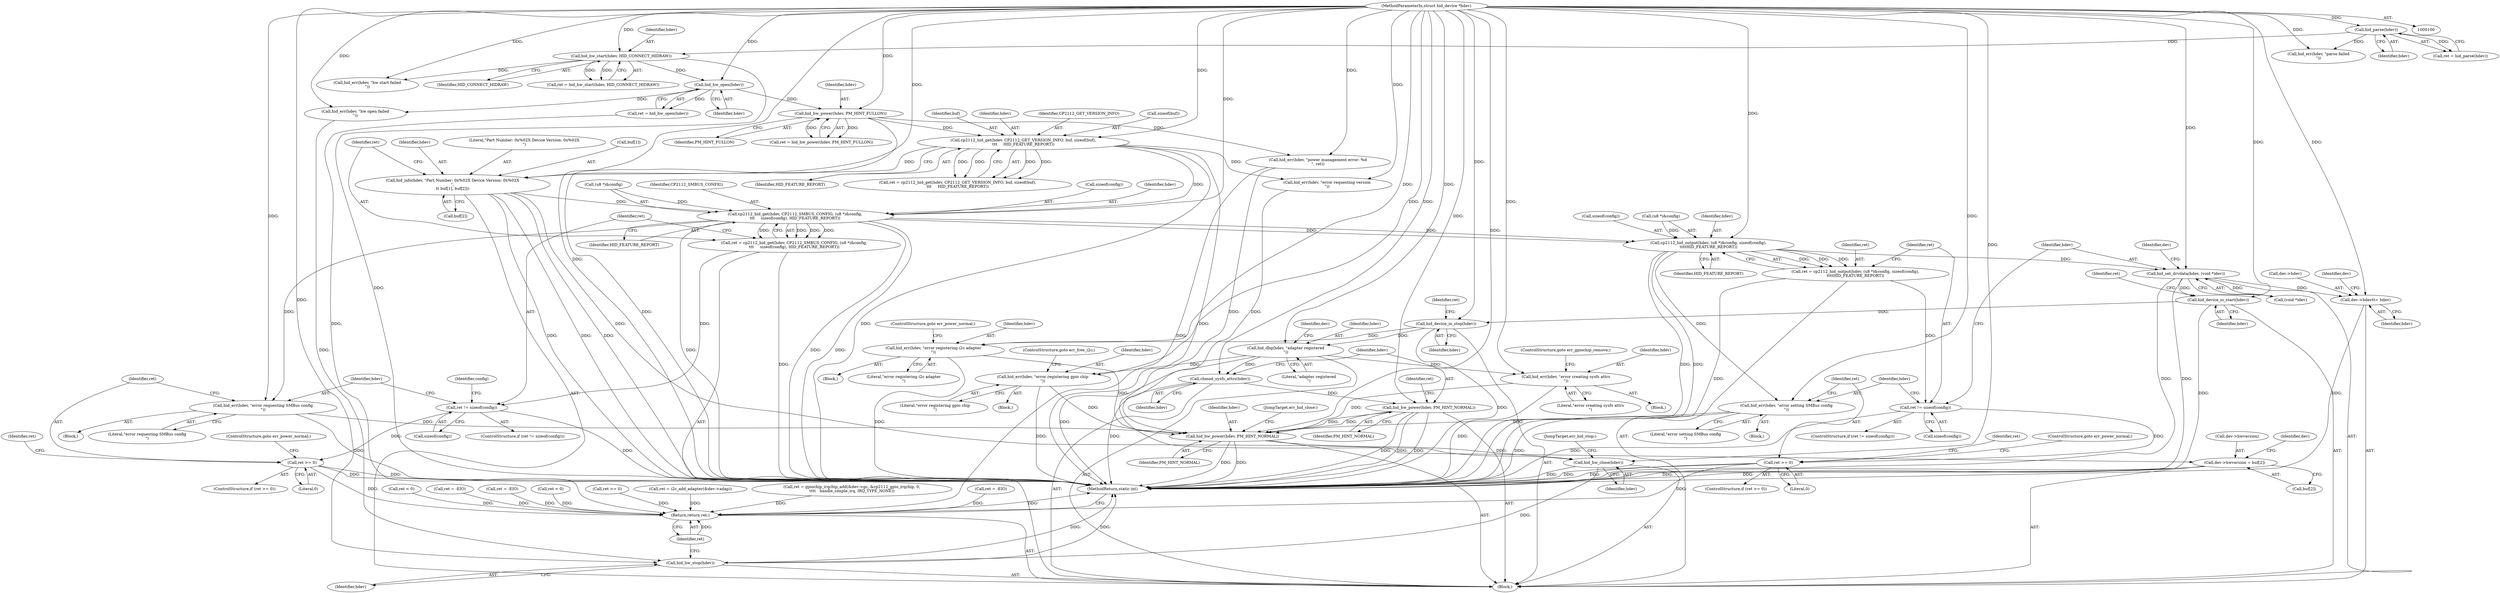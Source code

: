 digraph "0_linux_7a7b5df84b6b4e5d599c7289526eed96541a0654_3@array" {
"1000227" [label="(Call,hid_info(hdev, \"Part Number: 0x%02X Device Version: 0x%02X\n\",\n\t\t buf[1], buf[2]))"];
"1000202" [label="(Call,cp2112_hid_get(hdev, CP2112_GET_VERSION_INFO, buf, sizeof(buf),\n\t\t\t     HID_FEATURE_REPORT))"];
"1000187" [label="(Call,hid_hw_power(hdev, PM_HINT_FULLON))"];
"1000176" [label="(Call,hid_hw_open(hdev))"];
"1000163" [label="(Call,hid_hw_start(hdev, HID_CONNECT_HIDRAW))"];
"1000151" [label="(Call,hid_parse(hdev))"];
"1000101" [label="(MethodParameterIn,struct hid_device *hdev)"];
"1000238" [label="(Call,cp2112_hid_get(hdev, CP2112_SMBUS_CONFIG, (u8 *)&config,\n\t\t\t     sizeof(config), HID_FEATURE_REPORT))"];
"1000236" [label="(Call,ret = cp2112_hid_get(hdev, CP2112_SMBUS_CONFIG, (u8 *)&config,\n\t\t\t     sizeof(config), HID_FEATURE_REPORT))"];
"1000249" [label="(Call,ret != sizeof(config))"];
"1000258" [label="(Call,ret >= 0)"];
"1000561" [label="(Return,return ret;)"];
"1000254" [label="(Call,hid_err(hdev, \"error requesting SMBus config\n\"))"];
"1000552" [label="(Call,hid_hw_power(hdev, PM_HINT_NORMAL))"];
"1000556" [label="(Call,hid_hw_close(hdev))"];
"1000559" [label="(Call,hid_hw_stop(hdev))"];
"1000274" [label="(Call,cp2112_hid_output(hdev, (u8 *)&config, sizeof(config),\n\t\t\t\tHID_FEATURE_REPORT))"];
"1000272" [label="(Call,ret = cp2112_hid_output(hdev, (u8 *)&config, sizeof(config),\n\t\t\t\tHID_FEATURE_REPORT))"];
"1000284" [label="(Call,ret != sizeof(config))"];
"1000293" [label="(Call,ret >= 0)"];
"1000289" [label="(Call,hid_err(hdev, \"error setting SMBus config\n\"))"];
"1000301" [label="(Call,hid_set_drvdata(hdev, (void *)dev))"];
"1000306" [label="(Call,dev->hdev\t\t= hdev)"];
"1000374" [label="(Call,hid_device_io_start(hdev))"];
"1000383" [label="(Call,hid_device_io_stop(hdev))"];
"1000388" [label="(Call,hid_err(hdev, \"error registering i2c adapter\n\"))"];
"1000392" [label="(Call,hid_dbg(hdev, \"adapter registered\n\"))"];
"1000475" [label="(Call,hid_err(hdev, \"error registering gpio chip\n\"))"];
"1000495" [label="(Call,hid_err(hdev, \"error creating sysfs attrs\n\"))"];
"1000499" [label="(Call,chmod_sysfs_attrs(hdev))"];
"1000501" [label="(Call,hid_hw_power(hdev, PM_HINT_NORMAL))"];
"1000362" [label="(Call,dev->hwversion = buf[2])"];
"1000500" [label="(Identifier,hdev)"];
"1000249" [label="(Call,ret != sizeof(config))"];
"1000195" [label="(Call,hid_err(hdev, \"power management error: %d\n\", ret))"];
"1000228" [label="(Identifier,hdev)"];
"1000296" [label="(Call,ret = -EIO)"];
"1000272" [label="(Call,ret = cp2112_hid_output(hdev, (u8 *)&config, sizeof(config),\n\t\t\t\tHID_FEATURE_REPORT))"];
"1000282" [label="(Identifier,HID_FEATURE_REPORT)"];
"1000363" [label="(Call,dev->hwversion)"];
"1000314" [label="(Identifier,dev)"];
"1000103" [label="(Block,)"];
"1000251" [label="(Call,sizeof(config))"];
"1000386" [label="(Identifier,ret)"];
"1000300" [label="(ControlStructure,goto err_power_normal;)"];
"1000177" [label="(Identifier,hdev)"];
"1000258" [label="(Call,ret >= 0)"];
"1000497" [label="(Literal,\"error creating sysfs attrs\n\")"];
"1000478" [label="(ControlStructure,goto err_free_i2c;)"];
"1000257" [label="(ControlStructure,if (ret >= 0))"];
"1000239" [label="(Identifier,hdev)"];
"1000169" [label="(Call,hid_err(hdev, \"hw start failed\n\"))"];
"1000471" [label="(Call,ret < 0)"];
"1000280" [label="(Call,sizeof(config))"];
"1000297" [label="(Identifier,ret)"];
"1000394" [label="(Literal,\"adapter registered\n\")"];
"1000276" [label="(Call,(u8 *)&config)"];
"1000189" [label="(Identifier,PM_HINT_FULLON)"];
"1000560" [label="(Identifier,hdev)"];
"1000241" [label="(Call,(u8 *)&config)"];
"1000236" [label="(Call,ret = cp2112_hid_get(hdev, CP2112_SMBUS_CONFIG, (u8 *)&config,\n\t\t\t     sizeof(config), HID_FEATURE_REPORT))"];
"1000393" [label="(Identifier,hdev)"];
"1000392" [label="(Call,hid_dbg(hdev, \"adapter registered\n\"))"];
"1000181" [label="(Call,hid_err(hdev, \"hw open failed\n\"))"];
"1000302" [label="(Identifier,hdev)"];
"1000477" [label="(Literal,\"error registering gpio chip\n\")"];
"1000502" [label="(Identifier,hdev)"];
"1000391" [label="(ControlStructure,goto err_power_normal;)"];
"1000259" [label="(Identifier,ret)"];
"1000101" [label="(MethodParameterIn,struct hid_device *hdev)"];
"1000555" [label="(JumpTarget,err_hid_close:)"];
"1000156" [label="(Call,hid_err(hdev, \"parse failed\n\"))"];
"1000163" [label="(Call,hid_hw_start(hdev, HID_CONNECT_HIDRAW))"];
"1000265" [label="(ControlStructure,goto err_power_normal;)"];
"1000375" [label="(Identifier,hdev)"];
"1000261" [label="(Call,ret = -EIO)"];
"1000203" [label="(Identifier,hdev)"];
"1000176" [label="(Call,hid_hw_open(hdev))"];
"1000284" [label="(Call,ret != sizeof(config))"];
"1000491" [label="(Call,ret < 0)"];
"1000558" [label="(JumpTarget,err_hid_stop:)"];
"1000233" [label="(Call,buf[2])"];
"1000219" [label="(Call,ret >= 0)"];
"1000275" [label="(Identifier,hdev)"];
"1000240" [label="(Identifier,CP2112_SMBUS_CONFIG)"];
"1000185" [label="(Call,ret = hid_hw_power(hdev, PM_HINT_FULLON))"];
"1000222" [label="(Call,ret = -EIO)"];
"1000475" [label="(Call,hid_err(hdev, \"error registering gpio chip\n\"))"];
"1000229" [label="(Literal,\"Part Number: 0x%02X Device Version: 0x%02X\n\")"];
"1000260" [label="(Literal,0)"];
"1000274" [label="(Call,cp2112_hid_output(hdev, (u8 *)&config, sizeof(config),\n\t\t\t\tHID_FEATURE_REPORT))"];
"1000366" [label="(Call,buf[2])"];
"1000557" [label="(Identifier,hdev)"];
"1000376" [label="(Call,ret = i2c_add_adapter(&dev->adap))"];
"1000152" [label="(Identifier,hdev)"];
"1000238" [label="(Call,cp2112_hid_get(hdev, CP2112_SMBUS_CONFIG, (u8 *)&config,\n\t\t\t     sizeof(config), HID_FEATURE_REPORT))"];
"1000303" [label="(Call,(void *)dev)"];
"1000204" [label="(Identifier,CP2112_GET_VERSION_INFO)"];
"1000285" [label="(Identifier,ret)"];
"1000295" [label="(Literal,0)"];
"1000474" [label="(Block,)"];
"1000255" [label="(Identifier,hdev)"];
"1000256" [label="(Literal,\"error requesting SMBus config\n\")"];
"1000188" [label="(Identifier,hdev)"];
"1000250" [label="(Identifier,ret)"];
"1000501" [label="(Call,hid_hw_power(hdev, PM_HINT_NORMAL))"];
"1000499" [label="(Call,chmod_sysfs_attrs(hdev))"];
"1000503" [label="(Identifier,PM_HINT_NORMAL)"];
"1000262" [label="(Identifier,ret)"];
"1000563" [label="(MethodReturn,static int)"];
"1000283" [label="(ControlStructure,if (ret != sizeof(config)))"];
"1000237" [label="(Identifier,ret)"];
"1000268" [label="(Identifier,config)"];
"1000554" [label="(Identifier,PM_HINT_NORMAL)"];
"1000553" [label="(Identifier,hdev)"];
"1000504" [label="(Call,ret = gpiochip_irqchip_add(&dev->gc, &cp2112_gpio_irqchip, 0,\n\t\t\t\t   handle_simple_irq, IRQ_TYPE_NONE))"];
"1000387" [label="(Block,)"];
"1000559" [label="(Call,hid_hw_stop(hdev))"];
"1000253" [label="(Block,)"];
"1000374" [label="(Call,hid_device_io_start(hdev))"];
"1000552" [label="(Call,hid_hw_power(hdev, PM_HINT_NORMAL))"];
"1000308" [label="(Identifier,dev)"];
"1000151" [label="(Call,hid_parse(hdev))"];
"1000206" [label="(Call,sizeof(buf))"];
"1000164" [label="(Identifier,hdev)"];
"1000254" [label="(Call,hid_err(hdev, \"error requesting SMBus config\n\"))"];
"1000383" [label="(Call,hid_device_io_stop(hdev))"];
"1000496" [label="(Identifier,hdev)"];
"1000310" [label="(Identifier,hdev)"];
"1000165" [label="(Identifier,HID_CONNECT_HIDRAW)"];
"1000495" [label="(Call,hid_err(hdev, \"error creating sysfs attrs\n\"))"];
"1000202" [label="(Call,cp2112_hid_get(hdev, CP2112_GET_VERSION_INFO, buf, sizeof(buf),\n\t\t\t     HID_FEATURE_REPORT))"];
"1000494" [label="(Block,)"];
"1000498" [label="(ControlStructure,goto err_gpiochip_remove;)"];
"1000149" [label="(Call,ret = hid_parse(hdev))"];
"1000187" [label="(Call,hid_hw_power(hdev, PM_HINT_FULLON))"];
"1000248" [label="(ControlStructure,if (ret != sizeof(config)))"];
"1000562" [label="(Identifier,ret)"];
"1000307" [label="(Call,dev->hdev)"];
"1000390" [label="(Literal,\"error registering i2c adapter\n\")"];
"1000289" [label="(Call,hid_err(hdev, \"error setting SMBus config\n\"))"];
"1000286" [label="(Call,sizeof(config))"];
"1000476" [label="(Identifier,hdev)"];
"1000291" [label="(Literal,\"error setting SMBus config\n\")"];
"1000556" [label="(Call,hid_hw_close(hdev))"];
"1000372" [label="(Identifier,dev)"];
"1000384" [label="(Identifier,hdev)"];
"1000294" [label="(Identifier,ret)"];
"1000200" [label="(Call,ret = cp2112_hid_get(hdev, CP2112_GET_VERSION_INFO, buf, sizeof(buf),\n\t\t\t     HID_FEATURE_REPORT))"];
"1000273" [label="(Identifier,ret)"];
"1000227" [label="(Call,hid_info(hdev, \"Part Number: 0x%02X Device Version: 0x%02X\n\",\n\t\t buf[1], buf[2]))"];
"1000161" [label="(Call,ret = hid_hw_start(hdev, HID_CONNECT_HIDRAW))"];
"1000301" [label="(Call,hid_set_drvdata(hdev, (void *)dev))"];
"1000174" [label="(Call,ret = hid_hw_open(hdev))"];
"1000377" [label="(Identifier,ret)"];
"1000290" [label="(Identifier,hdev)"];
"1000230" [label="(Call,buf[1])"];
"1000292" [label="(ControlStructure,if (ret >= 0))"];
"1000398" [label="(Identifier,dev)"];
"1000561" [label="(Return,return ret;)"];
"1000306" [label="(Call,dev->hdev\t\t= hdev)"];
"1000247" [label="(Identifier,HID_FEATURE_REPORT)"];
"1000288" [label="(Block,)"];
"1000505" [label="(Identifier,ret)"];
"1000388" [label="(Call,hid_err(hdev, \"error registering i2c adapter\n\"))"];
"1000389" [label="(Identifier,hdev)"];
"1000245" [label="(Call,sizeof(config))"];
"1000208" [label="(Identifier,HID_FEATURE_REPORT)"];
"1000205" [label="(Identifier,buf)"];
"1000362" [label="(Call,dev->hwversion = buf[2])"];
"1000293" [label="(Call,ret >= 0)"];
"1000215" [label="(Call,hid_err(hdev, \"error requesting version\n\"))"];
"1000227" -> "1000103"  [label="AST: "];
"1000227" -> "1000233"  [label="CFG: "];
"1000228" -> "1000227"  [label="AST: "];
"1000229" -> "1000227"  [label="AST: "];
"1000230" -> "1000227"  [label="AST: "];
"1000233" -> "1000227"  [label="AST: "];
"1000237" -> "1000227"  [label="CFG: "];
"1000227" -> "1000563"  [label="DDG: "];
"1000227" -> "1000563"  [label="DDG: "];
"1000227" -> "1000563"  [label="DDG: "];
"1000202" -> "1000227"  [label="DDG: "];
"1000101" -> "1000227"  [label="DDG: "];
"1000227" -> "1000238"  [label="DDG: "];
"1000227" -> "1000362"  [label="DDG: "];
"1000202" -> "1000200"  [label="AST: "];
"1000202" -> "1000208"  [label="CFG: "];
"1000203" -> "1000202"  [label="AST: "];
"1000204" -> "1000202"  [label="AST: "];
"1000205" -> "1000202"  [label="AST: "];
"1000206" -> "1000202"  [label="AST: "];
"1000208" -> "1000202"  [label="AST: "];
"1000200" -> "1000202"  [label="CFG: "];
"1000202" -> "1000563"  [label="DDG: "];
"1000202" -> "1000563"  [label="DDG: "];
"1000202" -> "1000200"  [label="DDG: "];
"1000202" -> "1000200"  [label="DDG: "];
"1000202" -> "1000200"  [label="DDG: "];
"1000202" -> "1000200"  [label="DDG: "];
"1000187" -> "1000202"  [label="DDG: "];
"1000101" -> "1000202"  [label="DDG: "];
"1000202" -> "1000215"  [label="DDG: "];
"1000202" -> "1000238"  [label="DDG: "];
"1000187" -> "1000185"  [label="AST: "];
"1000187" -> "1000189"  [label="CFG: "];
"1000188" -> "1000187"  [label="AST: "];
"1000189" -> "1000187"  [label="AST: "];
"1000185" -> "1000187"  [label="CFG: "];
"1000187" -> "1000563"  [label="DDG: "];
"1000187" -> "1000185"  [label="DDG: "];
"1000187" -> "1000185"  [label="DDG: "];
"1000176" -> "1000187"  [label="DDG: "];
"1000101" -> "1000187"  [label="DDG: "];
"1000187" -> "1000195"  [label="DDG: "];
"1000176" -> "1000174"  [label="AST: "];
"1000176" -> "1000177"  [label="CFG: "];
"1000177" -> "1000176"  [label="AST: "];
"1000174" -> "1000176"  [label="CFG: "];
"1000176" -> "1000174"  [label="DDG: "];
"1000163" -> "1000176"  [label="DDG: "];
"1000101" -> "1000176"  [label="DDG: "];
"1000176" -> "1000181"  [label="DDG: "];
"1000163" -> "1000161"  [label="AST: "];
"1000163" -> "1000165"  [label="CFG: "];
"1000164" -> "1000163"  [label="AST: "];
"1000165" -> "1000163"  [label="AST: "];
"1000161" -> "1000163"  [label="CFG: "];
"1000163" -> "1000563"  [label="DDG: "];
"1000163" -> "1000161"  [label="DDG: "];
"1000163" -> "1000161"  [label="DDG: "];
"1000151" -> "1000163"  [label="DDG: "];
"1000101" -> "1000163"  [label="DDG: "];
"1000163" -> "1000169"  [label="DDG: "];
"1000151" -> "1000149"  [label="AST: "];
"1000151" -> "1000152"  [label="CFG: "];
"1000152" -> "1000151"  [label="AST: "];
"1000149" -> "1000151"  [label="CFG: "];
"1000151" -> "1000149"  [label="DDG: "];
"1000101" -> "1000151"  [label="DDG: "];
"1000151" -> "1000156"  [label="DDG: "];
"1000101" -> "1000100"  [label="AST: "];
"1000101" -> "1000563"  [label="DDG: "];
"1000101" -> "1000156"  [label="DDG: "];
"1000101" -> "1000169"  [label="DDG: "];
"1000101" -> "1000181"  [label="DDG: "];
"1000101" -> "1000195"  [label="DDG: "];
"1000101" -> "1000215"  [label="DDG: "];
"1000101" -> "1000238"  [label="DDG: "];
"1000101" -> "1000254"  [label="DDG: "];
"1000101" -> "1000274"  [label="DDG: "];
"1000101" -> "1000289"  [label="DDG: "];
"1000101" -> "1000301"  [label="DDG: "];
"1000101" -> "1000306"  [label="DDG: "];
"1000101" -> "1000374"  [label="DDG: "];
"1000101" -> "1000383"  [label="DDG: "];
"1000101" -> "1000388"  [label="DDG: "];
"1000101" -> "1000392"  [label="DDG: "];
"1000101" -> "1000475"  [label="DDG: "];
"1000101" -> "1000495"  [label="DDG: "];
"1000101" -> "1000499"  [label="DDG: "];
"1000101" -> "1000501"  [label="DDG: "];
"1000101" -> "1000552"  [label="DDG: "];
"1000101" -> "1000556"  [label="DDG: "];
"1000101" -> "1000559"  [label="DDG: "];
"1000238" -> "1000236"  [label="AST: "];
"1000238" -> "1000247"  [label="CFG: "];
"1000239" -> "1000238"  [label="AST: "];
"1000240" -> "1000238"  [label="AST: "];
"1000241" -> "1000238"  [label="AST: "];
"1000245" -> "1000238"  [label="AST: "];
"1000247" -> "1000238"  [label="AST: "];
"1000236" -> "1000238"  [label="CFG: "];
"1000238" -> "1000563"  [label="DDG: "];
"1000238" -> "1000563"  [label="DDG: "];
"1000238" -> "1000563"  [label="DDG: "];
"1000238" -> "1000236"  [label="DDG: "];
"1000238" -> "1000236"  [label="DDG: "];
"1000238" -> "1000236"  [label="DDG: "];
"1000238" -> "1000236"  [label="DDG: "];
"1000241" -> "1000238"  [label="DDG: "];
"1000238" -> "1000254"  [label="DDG: "];
"1000238" -> "1000274"  [label="DDG: "];
"1000238" -> "1000274"  [label="DDG: "];
"1000236" -> "1000103"  [label="AST: "];
"1000237" -> "1000236"  [label="AST: "];
"1000250" -> "1000236"  [label="CFG: "];
"1000236" -> "1000563"  [label="DDG: "];
"1000236" -> "1000249"  [label="DDG: "];
"1000249" -> "1000248"  [label="AST: "];
"1000249" -> "1000251"  [label="CFG: "];
"1000250" -> "1000249"  [label="AST: "];
"1000251" -> "1000249"  [label="AST: "];
"1000255" -> "1000249"  [label="CFG: "];
"1000268" -> "1000249"  [label="CFG: "];
"1000249" -> "1000563"  [label="DDG: "];
"1000249" -> "1000258"  [label="DDG: "];
"1000258" -> "1000257"  [label="AST: "];
"1000258" -> "1000260"  [label="CFG: "];
"1000259" -> "1000258"  [label="AST: "];
"1000260" -> "1000258"  [label="AST: "];
"1000262" -> "1000258"  [label="CFG: "];
"1000265" -> "1000258"  [label="CFG: "];
"1000258" -> "1000563"  [label="DDG: "];
"1000258" -> "1000563"  [label="DDG: "];
"1000258" -> "1000561"  [label="DDG: "];
"1000561" -> "1000103"  [label="AST: "];
"1000561" -> "1000562"  [label="CFG: "];
"1000562" -> "1000561"  [label="AST: "];
"1000563" -> "1000561"  [label="CFG: "];
"1000561" -> "1000563"  [label="DDG: "];
"1000562" -> "1000561"  [label="DDG: "];
"1000376" -> "1000561"  [label="DDG: "];
"1000222" -> "1000561"  [label="DDG: "];
"1000293" -> "1000561"  [label="DDG: "];
"1000471" -> "1000561"  [label="DDG: "];
"1000504" -> "1000561"  [label="DDG: "];
"1000219" -> "1000561"  [label="DDG: "];
"1000491" -> "1000561"  [label="DDG: "];
"1000174" -> "1000561"  [label="DDG: "];
"1000195" -> "1000561"  [label="DDG: "];
"1000296" -> "1000561"  [label="DDG: "];
"1000261" -> "1000561"  [label="DDG: "];
"1000254" -> "1000253"  [label="AST: "];
"1000254" -> "1000256"  [label="CFG: "];
"1000255" -> "1000254"  [label="AST: "];
"1000256" -> "1000254"  [label="AST: "];
"1000259" -> "1000254"  [label="CFG: "];
"1000254" -> "1000563"  [label="DDG: "];
"1000254" -> "1000552"  [label="DDG: "];
"1000552" -> "1000103"  [label="AST: "];
"1000552" -> "1000554"  [label="CFG: "];
"1000553" -> "1000552"  [label="AST: "];
"1000554" -> "1000552"  [label="AST: "];
"1000555" -> "1000552"  [label="CFG: "];
"1000552" -> "1000563"  [label="DDG: "];
"1000552" -> "1000563"  [label="DDG: "];
"1000388" -> "1000552"  [label="DDG: "];
"1000215" -> "1000552"  [label="DDG: "];
"1000475" -> "1000552"  [label="DDG: "];
"1000501" -> "1000552"  [label="DDG: "];
"1000501" -> "1000552"  [label="DDG: "];
"1000289" -> "1000552"  [label="DDG: "];
"1000495" -> "1000552"  [label="DDG: "];
"1000552" -> "1000556"  [label="DDG: "];
"1000556" -> "1000103"  [label="AST: "];
"1000556" -> "1000557"  [label="CFG: "];
"1000557" -> "1000556"  [label="AST: "];
"1000558" -> "1000556"  [label="CFG: "];
"1000556" -> "1000563"  [label="DDG: "];
"1000195" -> "1000556"  [label="DDG: "];
"1000556" -> "1000559"  [label="DDG: "];
"1000559" -> "1000103"  [label="AST: "];
"1000559" -> "1000560"  [label="CFG: "];
"1000560" -> "1000559"  [label="AST: "];
"1000562" -> "1000559"  [label="CFG: "];
"1000559" -> "1000563"  [label="DDG: "];
"1000559" -> "1000563"  [label="DDG: "];
"1000181" -> "1000559"  [label="DDG: "];
"1000274" -> "1000272"  [label="AST: "];
"1000274" -> "1000282"  [label="CFG: "];
"1000275" -> "1000274"  [label="AST: "];
"1000276" -> "1000274"  [label="AST: "];
"1000280" -> "1000274"  [label="AST: "];
"1000282" -> "1000274"  [label="AST: "];
"1000272" -> "1000274"  [label="CFG: "];
"1000274" -> "1000563"  [label="DDG: "];
"1000274" -> "1000563"  [label="DDG: "];
"1000274" -> "1000272"  [label="DDG: "];
"1000274" -> "1000272"  [label="DDG: "];
"1000274" -> "1000272"  [label="DDG: "];
"1000276" -> "1000274"  [label="DDG: "];
"1000274" -> "1000289"  [label="DDG: "];
"1000274" -> "1000301"  [label="DDG: "];
"1000272" -> "1000103"  [label="AST: "];
"1000273" -> "1000272"  [label="AST: "];
"1000285" -> "1000272"  [label="CFG: "];
"1000272" -> "1000563"  [label="DDG: "];
"1000272" -> "1000284"  [label="DDG: "];
"1000284" -> "1000283"  [label="AST: "];
"1000284" -> "1000286"  [label="CFG: "];
"1000285" -> "1000284"  [label="AST: "];
"1000286" -> "1000284"  [label="AST: "];
"1000290" -> "1000284"  [label="CFG: "];
"1000302" -> "1000284"  [label="CFG: "];
"1000284" -> "1000563"  [label="DDG: "];
"1000284" -> "1000293"  [label="DDG: "];
"1000293" -> "1000292"  [label="AST: "];
"1000293" -> "1000295"  [label="CFG: "];
"1000294" -> "1000293"  [label="AST: "];
"1000295" -> "1000293"  [label="AST: "];
"1000297" -> "1000293"  [label="CFG: "];
"1000300" -> "1000293"  [label="CFG: "];
"1000293" -> "1000563"  [label="DDG: "];
"1000293" -> "1000563"  [label="DDG: "];
"1000289" -> "1000288"  [label="AST: "];
"1000289" -> "1000291"  [label="CFG: "];
"1000290" -> "1000289"  [label="AST: "];
"1000291" -> "1000289"  [label="AST: "];
"1000294" -> "1000289"  [label="CFG: "];
"1000289" -> "1000563"  [label="DDG: "];
"1000301" -> "1000103"  [label="AST: "];
"1000301" -> "1000303"  [label="CFG: "];
"1000302" -> "1000301"  [label="AST: "];
"1000303" -> "1000301"  [label="AST: "];
"1000308" -> "1000301"  [label="CFG: "];
"1000301" -> "1000563"  [label="DDG: "];
"1000301" -> "1000563"  [label="DDG: "];
"1000303" -> "1000301"  [label="DDG: "];
"1000301" -> "1000306"  [label="DDG: "];
"1000301" -> "1000374"  [label="DDG: "];
"1000306" -> "1000103"  [label="AST: "];
"1000306" -> "1000310"  [label="CFG: "];
"1000307" -> "1000306"  [label="AST: "];
"1000310" -> "1000306"  [label="AST: "];
"1000314" -> "1000306"  [label="CFG: "];
"1000306" -> "1000563"  [label="DDG: "];
"1000374" -> "1000103"  [label="AST: "];
"1000374" -> "1000375"  [label="CFG: "];
"1000375" -> "1000374"  [label="AST: "];
"1000377" -> "1000374"  [label="CFG: "];
"1000374" -> "1000563"  [label="DDG: "];
"1000374" -> "1000383"  [label="DDG: "];
"1000383" -> "1000103"  [label="AST: "];
"1000383" -> "1000384"  [label="CFG: "];
"1000384" -> "1000383"  [label="AST: "];
"1000386" -> "1000383"  [label="CFG: "];
"1000383" -> "1000563"  [label="DDG: "];
"1000383" -> "1000388"  [label="DDG: "];
"1000383" -> "1000392"  [label="DDG: "];
"1000388" -> "1000387"  [label="AST: "];
"1000388" -> "1000390"  [label="CFG: "];
"1000389" -> "1000388"  [label="AST: "];
"1000390" -> "1000388"  [label="AST: "];
"1000391" -> "1000388"  [label="CFG: "];
"1000388" -> "1000563"  [label="DDG: "];
"1000392" -> "1000103"  [label="AST: "];
"1000392" -> "1000394"  [label="CFG: "];
"1000393" -> "1000392"  [label="AST: "];
"1000394" -> "1000392"  [label="AST: "];
"1000398" -> "1000392"  [label="CFG: "];
"1000392" -> "1000563"  [label="DDG: "];
"1000392" -> "1000475"  [label="DDG: "];
"1000392" -> "1000495"  [label="DDG: "];
"1000392" -> "1000499"  [label="DDG: "];
"1000475" -> "1000474"  [label="AST: "];
"1000475" -> "1000477"  [label="CFG: "];
"1000476" -> "1000475"  [label="AST: "];
"1000477" -> "1000475"  [label="AST: "];
"1000478" -> "1000475"  [label="CFG: "];
"1000475" -> "1000563"  [label="DDG: "];
"1000495" -> "1000494"  [label="AST: "];
"1000495" -> "1000497"  [label="CFG: "];
"1000496" -> "1000495"  [label="AST: "];
"1000497" -> "1000495"  [label="AST: "];
"1000498" -> "1000495"  [label="CFG: "];
"1000495" -> "1000563"  [label="DDG: "];
"1000499" -> "1000103"  [label="AST: "];
"1000499" -> "1000500"  [label="CFG: "];
"1000500" -> "1000499"  [label="AST: "];
"1000502" -> "1000499"  [label="CFG: "];
"1000499" -> "1000563"  [label="DDG: "];
"1000499" -> "1000501"  [label="DDG: "];
"1000501" -> "1000103"  [label="AST: "];
"1000501" -> "1000503"  [label="CFG: "];
"1000502" -> "1000501"  [label="AST: "];
"1000503" -> "1000501"  [label="AST: "];
"1000505" -> "1000501"  [label="CFG: "];
"1000501" -> "1000563"  [label="DDG: "];
"1000501" -> "1000563"  [label="DDG: "];
"1000501" -> "1000563"  [label="DDG: "];
"1000362" -> "1000103"  [label="AST: "];
"1000362" -> "1000366"  [label="CFG: "];
"1000363" -> "1000362"  [label="AST: "];
"1000366" -> "1000362"  [label="AST: "];
"1000372" -> "1000362"  [label="CFG: "];
"1000362" -> "1000563"  [label="DDG: "];
"1000362" -> "1000563"  [label="DDG: "];
}
